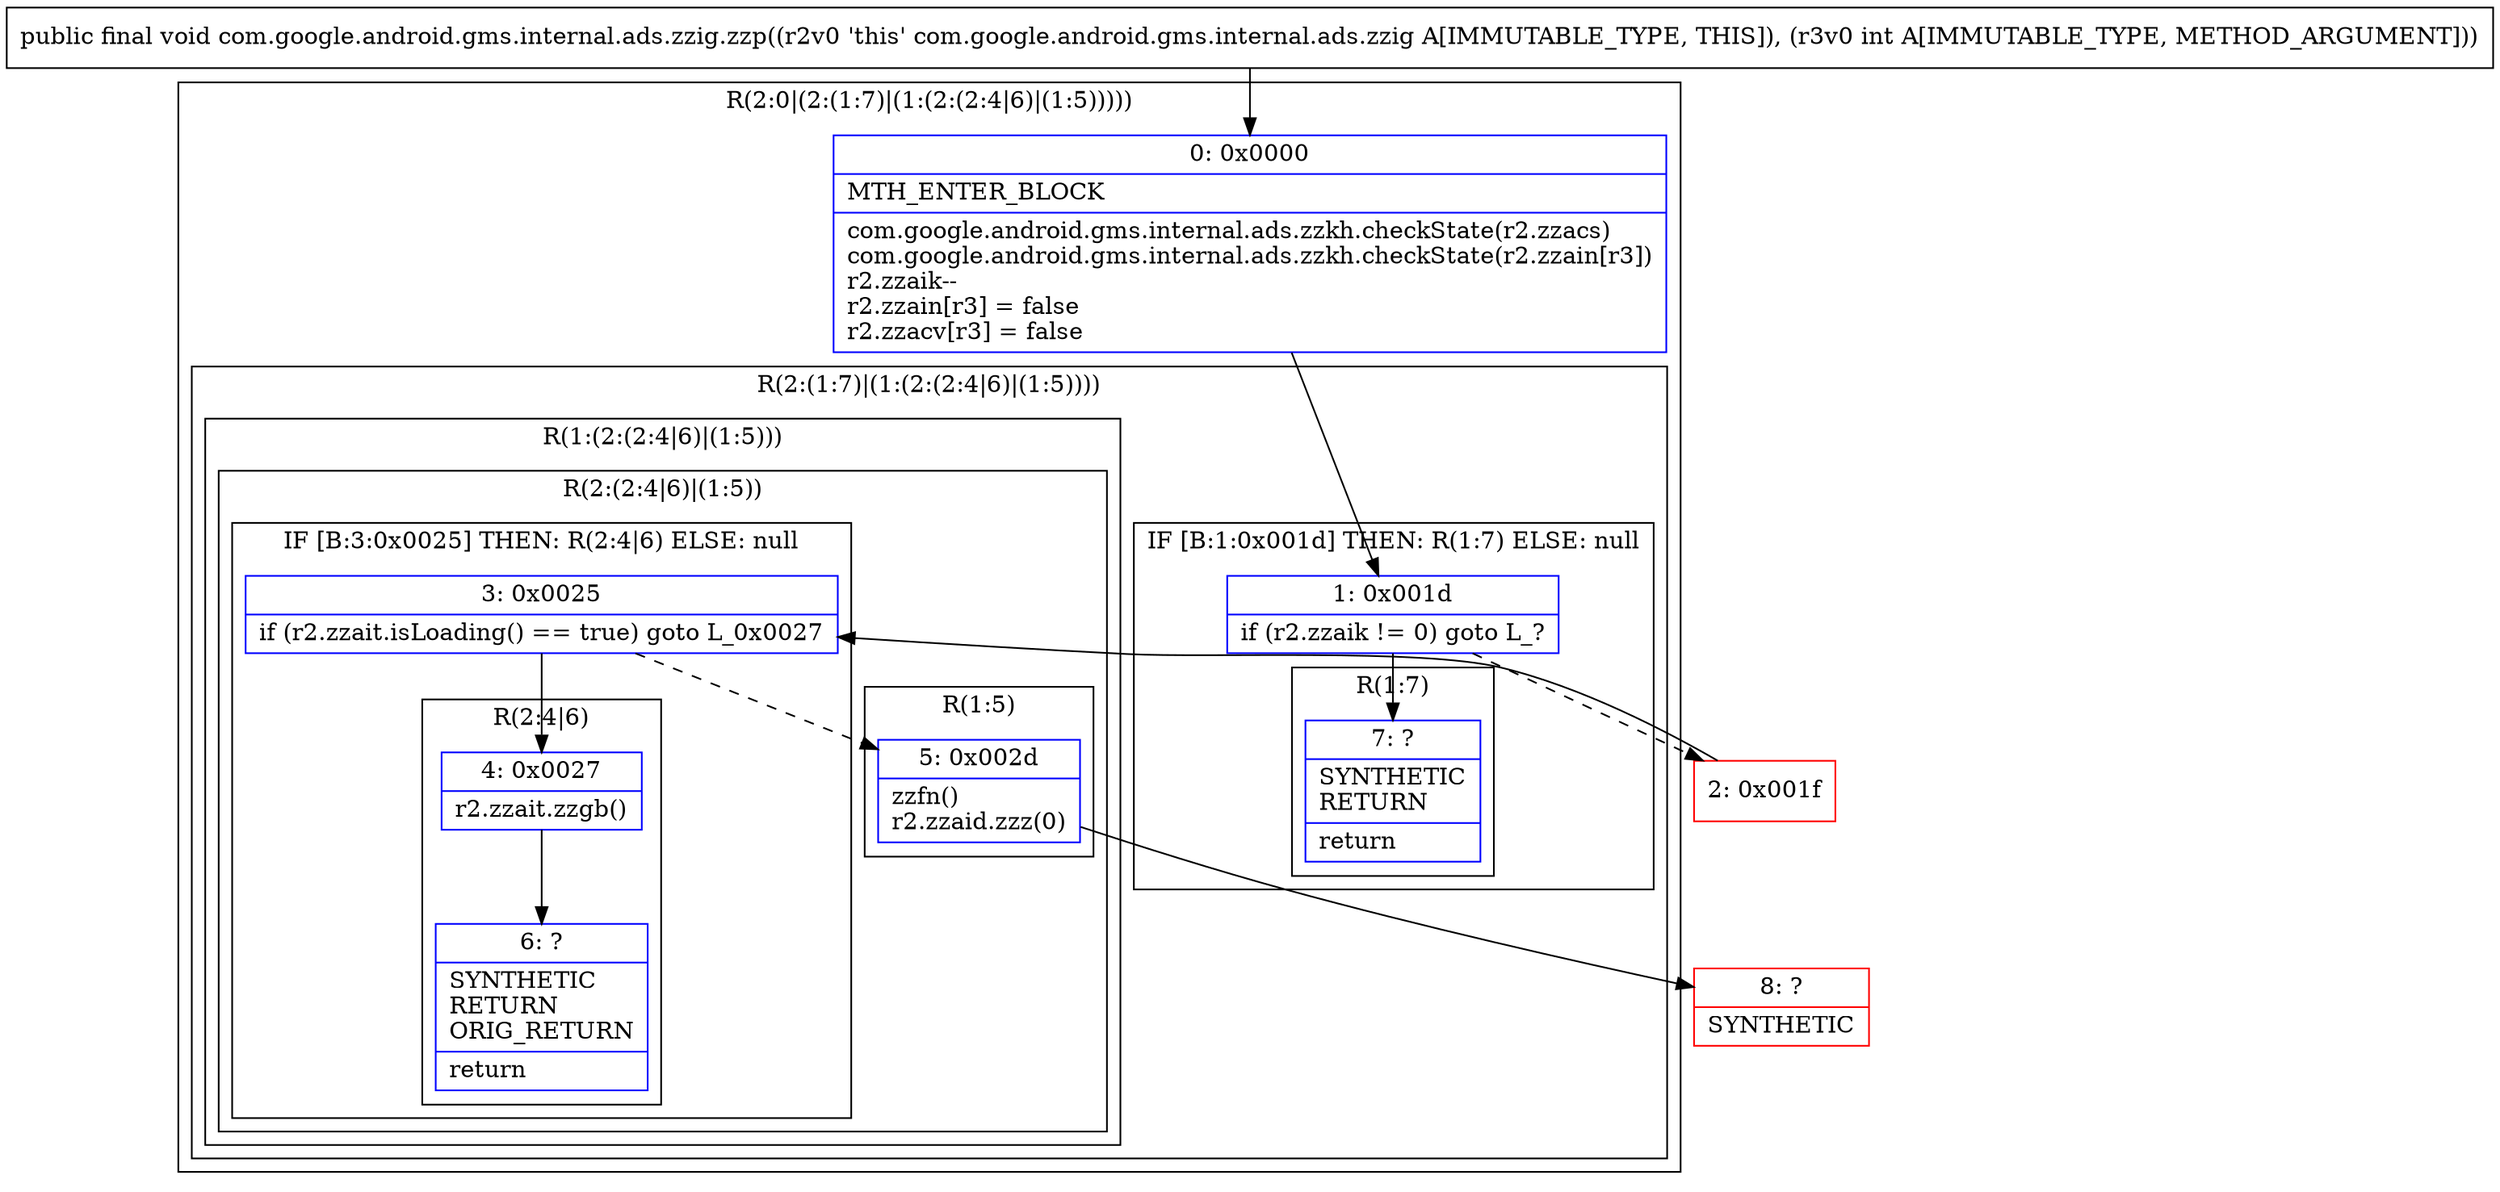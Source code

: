 digraph "CFG forcom.google.android.gms.internal.ads.zzig.zzp(I)V" {
subgraph cluster_Region_634855362 {
label = "R(2:0|(2:(1:7)|(1:(2:(2:4|6)|(1:5)))))";
node [shape=record,color=blue];
Node_0 [shape=record,label="{0\:\ 0x0000|MTH_ENTER_BLOCK\l|com.google.android.gms.internal.ads.zzkh.checkState(r2.zzacs)\lcom.google.android.gms.internal.ads.zzkh.checkState(r2.zzain[r3])\lr2.zzaik\-\-\lr2.zzain[r3] = false\lr2.zzacv[r3] = false\l}"];
subgraph cluster_Region_889547017 {
label = "R(2:(1:7)|(1:(2:(2:4|6)|(1:5))))";
node [shape=record,color=blue];
subgraph cluster_IfRegion_1044170246 {
label = "IF [B:1:0x001d] THEN: R(1:7) ELSE: null";
node [shape=record,color=blue];
Node_1 [shape=record,label="{1\:\ 0x001d|if (r2.zzaik != 0) goto L_?\l}"];
subgraph cluster_Region_2127374579 {
label = "R(1:7)";
node [shape=record,color=blue];
Node_7 [shape=record,label="{7\:\ ?|SYNTHETIC\lRETURN\l|return\l}"];
}
}
subgraph cluster_Region_1677267431 {
label = "R(1:(2:(2:4|6)|(1:5)))";
node [shape=record,color=blue];
subgraph cluster_Region_2099929520 {
label = "R(2:(2:4|6)|(1:5))";
node [shape=record,color=blue];
subgraph cluster_IfRegion_629052645 {
label = "IF [B:3:0x0025] THEN: R(2:4|6) ELSE: null";
node [shape=record,color=blue];
Node_3 [shape=record,label="{3\:\ 0x0025|if (r2.zzait.isLoading() == true) goto L_0x0027\l}"];
subgraph cluster_Region_845392393 {
label = "R(2:4|6)";
node [shape=record,color=blue];
Node_4 [shape=record,label="{4\:\ 0x0027|r2.zzait.zzgb()\l}"];
Node_6 [shape=record,label="{6\:\ ?|SYNTHETIC\lRETURN\lORIG_RETURN\l|return\l}"];
}
}
subgraph cluster_Region_423551883 {
label = "R(1:5)";
node [shape=record,color=blue];
Node_5 [shape=record,label="{5\:\ 0x002d|zzfn()\lr2.zzaid.zzz(0)\l}"];
}
}
}
}
}
Node_2 [shape=record,color=red,label="{2\:\ 0x001f}"];
Node_8 [shape=record,color=red,label="{8\:\ ?|SYNTHETIC\l}"];
MethodNode[shape=record,label="{public final void com.google.android.gms.internal.ads.zzig.zzp((r2v0 'this' com.google.android.gms.internal.ads.zzig A[IMMUTABLE_TYPE, THIS]), (r3v0 int A[IMMUTABLE_TYPE, METHOD_ARGUMENT])) }"];
MethodNode -> Node_0;
Node_0 -> Node_1;
Node_1 -> Node_2[style=dashed];
Node_1 -> Node_7;
Node_3 -> Node_4;
Node_3 -> Node_5[style=dashed];
Node_4 -> Node_6;
Node_5 -> Node_8;
Node_2 -> Node_3;
}

